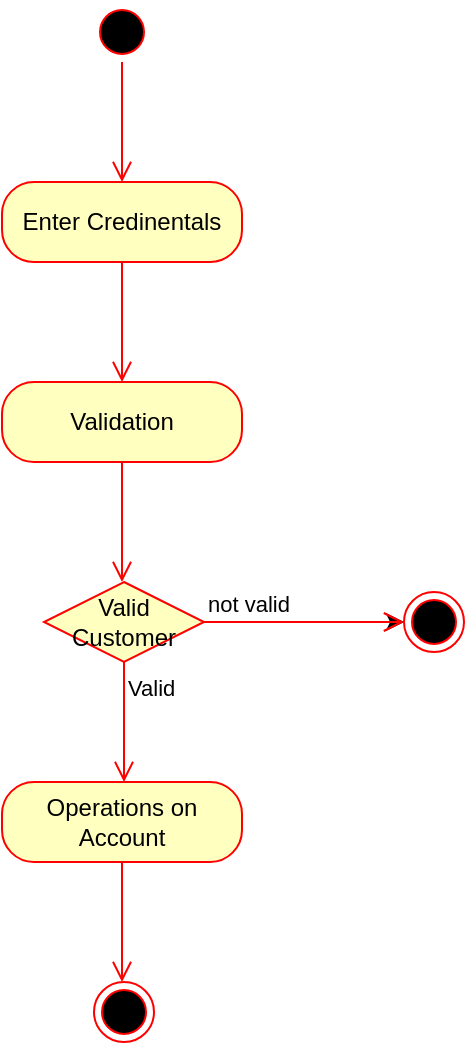 <mxfile version="20.3.0" type="device"><diagram id="0ArraOva6hBLTa8JsmWg" name="Trang-1"><mxGraphModel dx="946" dy="725" grid="1" gridSize="10" guides="1" tooltips="1" connect="1" arrows="1" fold="1" page="1" pageScale="1" pageWidth="827" pageHeight="1169" math="0" shadow="0"><root><mxCell id="0"/><mxCell id="1" parent="0"/><mxCell id="I1FuQpcXMr-s_GGhhUX4-1" value="" style="ellipse;html=1;shape=startState;fillColor=#000000;strokeColor=#ff0000;" vertex="1" parent="1"><mxGeometry x="384" y="60" width="30" height="30" as="geometry"/></mxCell><mxCell id="I1FuQpcXMr-s_GGhhUX4-2" value="" style="edgeStyle=orthogonalEdgeStyle;html=1;verticalAlign=bottom;endArrow=open;endSize=8;strokeColor=#ff0000;rounded=0;" edge="1" source="I1FuQpcXMr-s_GGhhUX4-1" parent="1"><mxGeometry relative="1" as="geometry"><mxPoint x="399" y="150" as="targetPoint"/></mxGeometry></mxCell><mxCell id="I1FuQpcXMr-s_GGhhUX4-3" value="Enter Credinentals" style="rounded=1;whiteSpace=wrap;html=1;arcSize=40;fontColor=#000000;fillColor=#ffffc0;strokeColor=#ff0000;" vertex="1" parent="1"><mxGeometry x="339" y="150" width="120" height="40" as="geometry"/></mxCell><mxCell id="I1FuQpcXMr-s_GGhhUX4-4" value="" style="edgeStyle=orthogonalEdgeStyle;html=1;verticalAlign=bottom;endArrow=open;endSize=8;strokeColor=#ff0000;rounded=0;" edge="1" source="I1FuQpcXMr-s_GGhhUX4-3" parent="1"><mxGeometry relative="1" as="geometry"><mxPoint x="399" y="250" as="targetPoint"/></mxGeometry></mxCell><mxCell id="I1FuQpcXMr-s_GGhhUX4-5" value="Validation" style="rounded=1;whiteSpace=wrap;html=1;arcSize=40;fontColor=#000000;fillColor=#ffffc0;strokeColor=#ff0000;" vertex="1" parent="1"><mxGeometry x="339" y="250" width="120" height="40" as="geometry"/></mxCell><mxCell id="I1FuQpcXMr-s_GGhhUX4-6" value="" style="edgeStyle=orthogonalEdgeStyle;html=1;verticalAlign=bottom;endArrow=open;endSize=8;strokeColor=#ff0000;rounded=0;" edge="1" source="I1FuQpcXMr-s_GGhhUX4-5" parent="1"><mxGeometry relative="1" as="geometry"><mxPoint x="399" y="350" as="targetPoint"/></mxGeometry></mxCell><mxCell id="I1FuQpcXMr-s_GGhhUX4-11" value="" style="edgeStyle=orthogonalEdgeStyle;rounded=0;orthogonalLoop=1;jettySize=auto;html=1;" edge="1" parent="1" source="I1FuQpcXMr-s_GGhhUX4-7" target="I1FuQpcXMr-s_GGhhUX4-10"><mxGeometry relative="1" as="geometry"/></mxCell><mxCell id="I1FuQpcXMr-s_GGhhUX4-7" value="Valid Customer" style="rhombus;whiteSpace=wrap;html=1;fillColor=#ffffc0;strokeColor=#ff0000;" vertex="1" parent="1"><mxGeometry x="360" y="350" width="80" height="40" as="geometry"/></mxCell><mxCell id="I1FuQpcXMr-s_GGhhUX4-8" value="not valid" style="edgeStyle=orthogonalEdgeStyle;html=1;align=left;verticalAlign=bottom;endArrow=open;endSize=8;strokeColor=#ff0000;rounded=0;" edge="1" source="I1FuQpcXMr-s_GGhhUX4-7" parent="1"><mxGeometry x="-1" relative="1" as="geometry"><mxPoint x="540" y="370" as="targetPoint"/></mxGeometry></mxCell><mxCell id="I1FuQpcXMr-s_GGhhUX4-9" value="Valid" style="edgeStyle=orthogonalEdgeStyle;html=1;align=left;verticalAlign=top;endArrow=open;endSize=8;strokeColor=#ff0000;rounded=0;" edge="1" source="I1FuQpcXMr-s_GGhhUX4-7" parent="1"><mxGeometry x="-1" relative="1" as="geometry"><mxPoint x="400" y="450" as="targetPoint"/></mxGeometry></mxCell><mxCell id="I1FuQpcXMr-s_GGhhUX4-10" value="" style="ellipse;html=1;shape=endState;fillColor=#000000;strokeColor=#ff0000;" vertex="1" parent="1"><mxGeometry x="540" y="355" width="30" height="30" as="geometry"/></mxCell><mxCell id="I1FuQpcXMr-s_GGhhUX4-12" value="Operations on Account" style="rounded=1;whiteSpace=wrap;html=1;arcSize=40;fontColor=#000000;fillColor=#ffffc0;strokeColor=#ff0000;" vertex="1" parent="1"><mxGeometry x="339" y="450" width="120" height="40" as="geometry"/></mxCell><mxCell id="I1FuQpcXMr-s_GGhhUX4-13" value="" style="edgeStyle=orthogonalEdgeStyle;html=1;verticalAlign=bottom;endArrow=open;endSize=8;strokeColor=#ff0000;rounded=0;" edge="1" source="I1FuQpcXMr-s_GGhhUX4-12" parent="1"><mxGeometry relative="1" as="geometry"><mxPoint x="399" y="550" as="targetPoint"/></mxGeometry></mxCell><mxCell id="I1FuQpcXMr-s_GGhhUX4-14" value="" style="ellipse;html=1;shape=endState;fillColor=#000000;strokeColor=#ff0000;" vertex="1" parent="1"><mxGeometry x="385" y="550" width="30" height="30" as="geometry"/></mxCell></root></mxGraphModel></diagram></mxfile>
